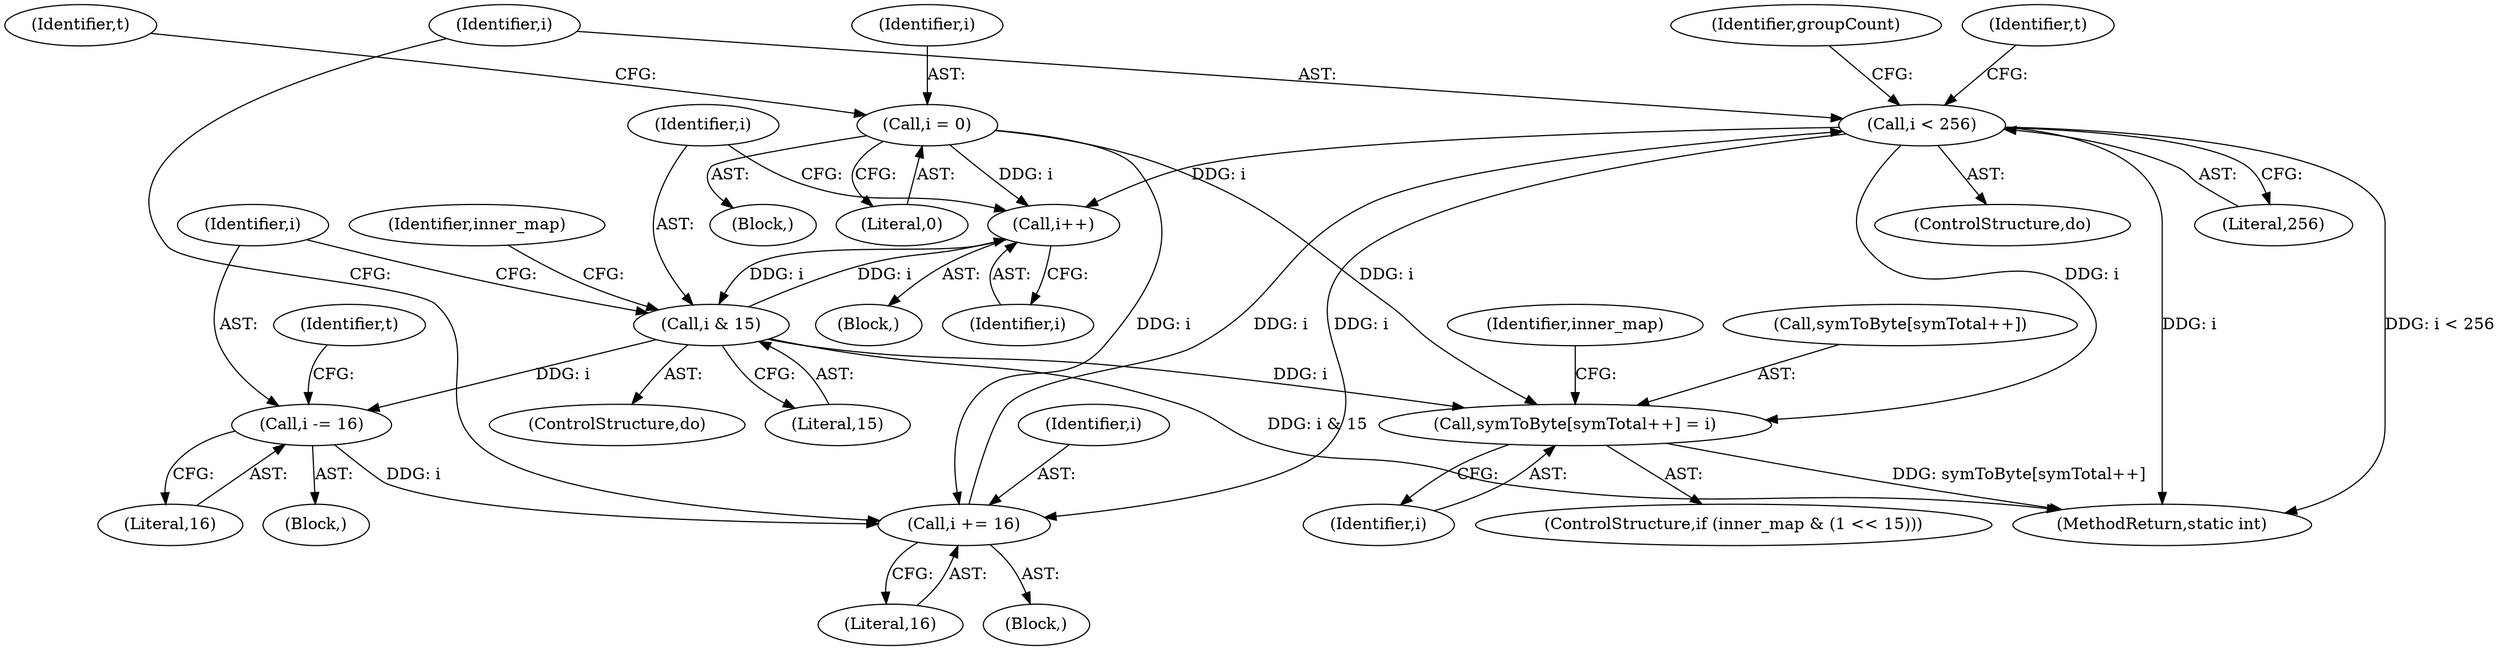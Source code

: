 digraph "0_busybox_0402cb32df015d9372578e3db27db47b33d5c7b0@array" {
"1000294" [label="(Call,symToByte[symTotal++] = i)"];
"1000317" [label="(Call,i < 256)"];
"1000314" [label="(Call,i += 16)"];
"1000308" [label="(Call,i -= 16)"];
"1000305" [label="(Call,i & 15)"];
"1000303" [label="(Call,i++)"];
"1000263" [label="(Call,i = 0)"];
"1000306" [label="(Identifier,i)"];
"1000287" [label="(Block,)"];
"1000316" [label="(Literal,16)"];
"1000315" [label="(Identifier,i)"];
"1000309" [label="(Identifier,i)"];
"1000321" [label="(Identifier,groupCount)"];
"1000275" [label="(Identifier,t)"];
"1000318" [label="(Identifier,i)"];
"1000294" [label="(Call,symToByte[symTotal++] = i)"];
"1000301" [label="(Identifier,inner_map)"];
"1000271" [label="(ControlStructure,do)"];
"1000307" [label="(Literal,15)"];
"1000159" [label="(Block,)"];
"1000317" [label="(Call,i < 256)"];
"1001177" [label="(MethodReturn,static int)"];
"1000265" [label="(Literal,0)"];
"1000299" [label="(Identifier,i)"];
"1000308" [label="(Call,i -= 16)"];
"1000267" [label="(Identifier,t)"];
"1000288" [label="(ControlStructure,if (inner_map & (1 << 15)))"];
"1000305" [label="(Call,i & 15)"];
"1000272" [label="(Block,)"];
"1000295" [label="(Call,symToByte[symTotal++])"];
"1000290" [label="(Identifier,inner_map)"];
"1000264" [label="(Identifier,i)"];
"1000319" [label="(Literal,256)"];
"1000310" [label="(Literal,16)"];
"1000303" [label="(Call,i++)"];
"1000286" [label="(ControlStructure,do)"];
"1000304" [label="(Identifier,i)"];
"1000263" [label="(Call,i = 0)"];
"1000279" [label="(Block,)"];
"1000314" [label="(Call,i += 16)"];
"1000312" [label="(Identifier,t)"];
"1000294" -> "1000288"  [label="AST: "];
"1000294" -> "1000299"  [label="CFG: "];
"1000295" -> "1000294"  [label="AST: "];
"1000299" -> "1000294"  [label="AST: "];
"1000301" -> "1000294"  [label="CFG: "];
"1000294" -> "1001177"  [label="DDG: symToByte[symTotal++]"];
"1000317" -> "1000294"  [label="DDG: i"];
"1000263" -> "1000294"  [label="DDG: i"];
"1000305" -> "1000294"  [label="DDG: i"];
"1000317" -> "1000271"  [label="AST: "];
"1000317" -> "1000319"  [label="CFG: "];
"1000318" -> "1000317"  [label="AST: "];
"1000319" -> "1000317"  [label="AST: "];
"1000275" -> "1000317"  [label="CFG: "];
"1000321" -> "1000317"  [label="CFG: "];
"1000317" -> "1001177"  [label="DDG: i"];
"1000317" -> "1001177"  [label="DDG: i < 256"];
"1000317" -> "1000303"  [label="DDG: i"];
"1000317" -> "1000314"  [label="DDG: i"];
"1000314" -> "1000317"  [label="DDG: i"];
"1000314" -> "1000272"  [label="AST: "];
"1000314" -> "1000316"  [label="CFG: "];
"1000315" -> "1000314"  [label="AST: "];
"1000316" -> "1000314"  [label="AST: "];
"1000318" -> "1000314"  [label="CFG: "];
"1000308" -> "1000314"  [label="DDG: i"];
"1000263" -> "1000314"  [label="DDG: i"];
"1000308" -> "1000279"  [label="AST: "];
"1000308" -> "1000310"  [label="CFG: "];
"1000309" -> "1000308"  [label="AST: "];
"1000310" -> "1000308"  [label="AST: "];
"1000312" -> "1000308"  [label="CFG: "];
"1000305" -> "1000308"  [label="DDG: i"];
"1000305" -> "1000286"  [label="AST: "];
"1000305" -> "1000307"  [label="CFG: "];
"1000306" -> "1000305"  [label="AST: "];
"1000307" -> "1000305"  [label="AST: "];
"1000290" -> "1000305"  [label="CFG: "];
"1000309" -> "1000305"  [label="CFG: "];
"1000305" -> "1001177"  [label="DDG: i & 15"];
"1000305" -> "1000303"  [label="DDG: i"];
"1000303" -> "1000305"  [label="DDG: i"];
"1000303" -> "1000287"  [label="AST: "];
"1000303" -> "1000304"  [label="CFG: "];
"1000304" -> "1000303"  [label="AST: "];
"1000306" -> "1000303"  [label="CFG: "];
"1000263" -> "1000303"  [label="DDG: i"];
"1000263" -> "1000159"  [label="AST: "];
"1000263" -> "1000265"  [label="CFG: "];
"1000264" -> "1000263"  [label="AST: "];
"1000265" -> "1000263"  [label="AST: "];
"1000267" -> "1000263"  [label="CFG: "];
}
